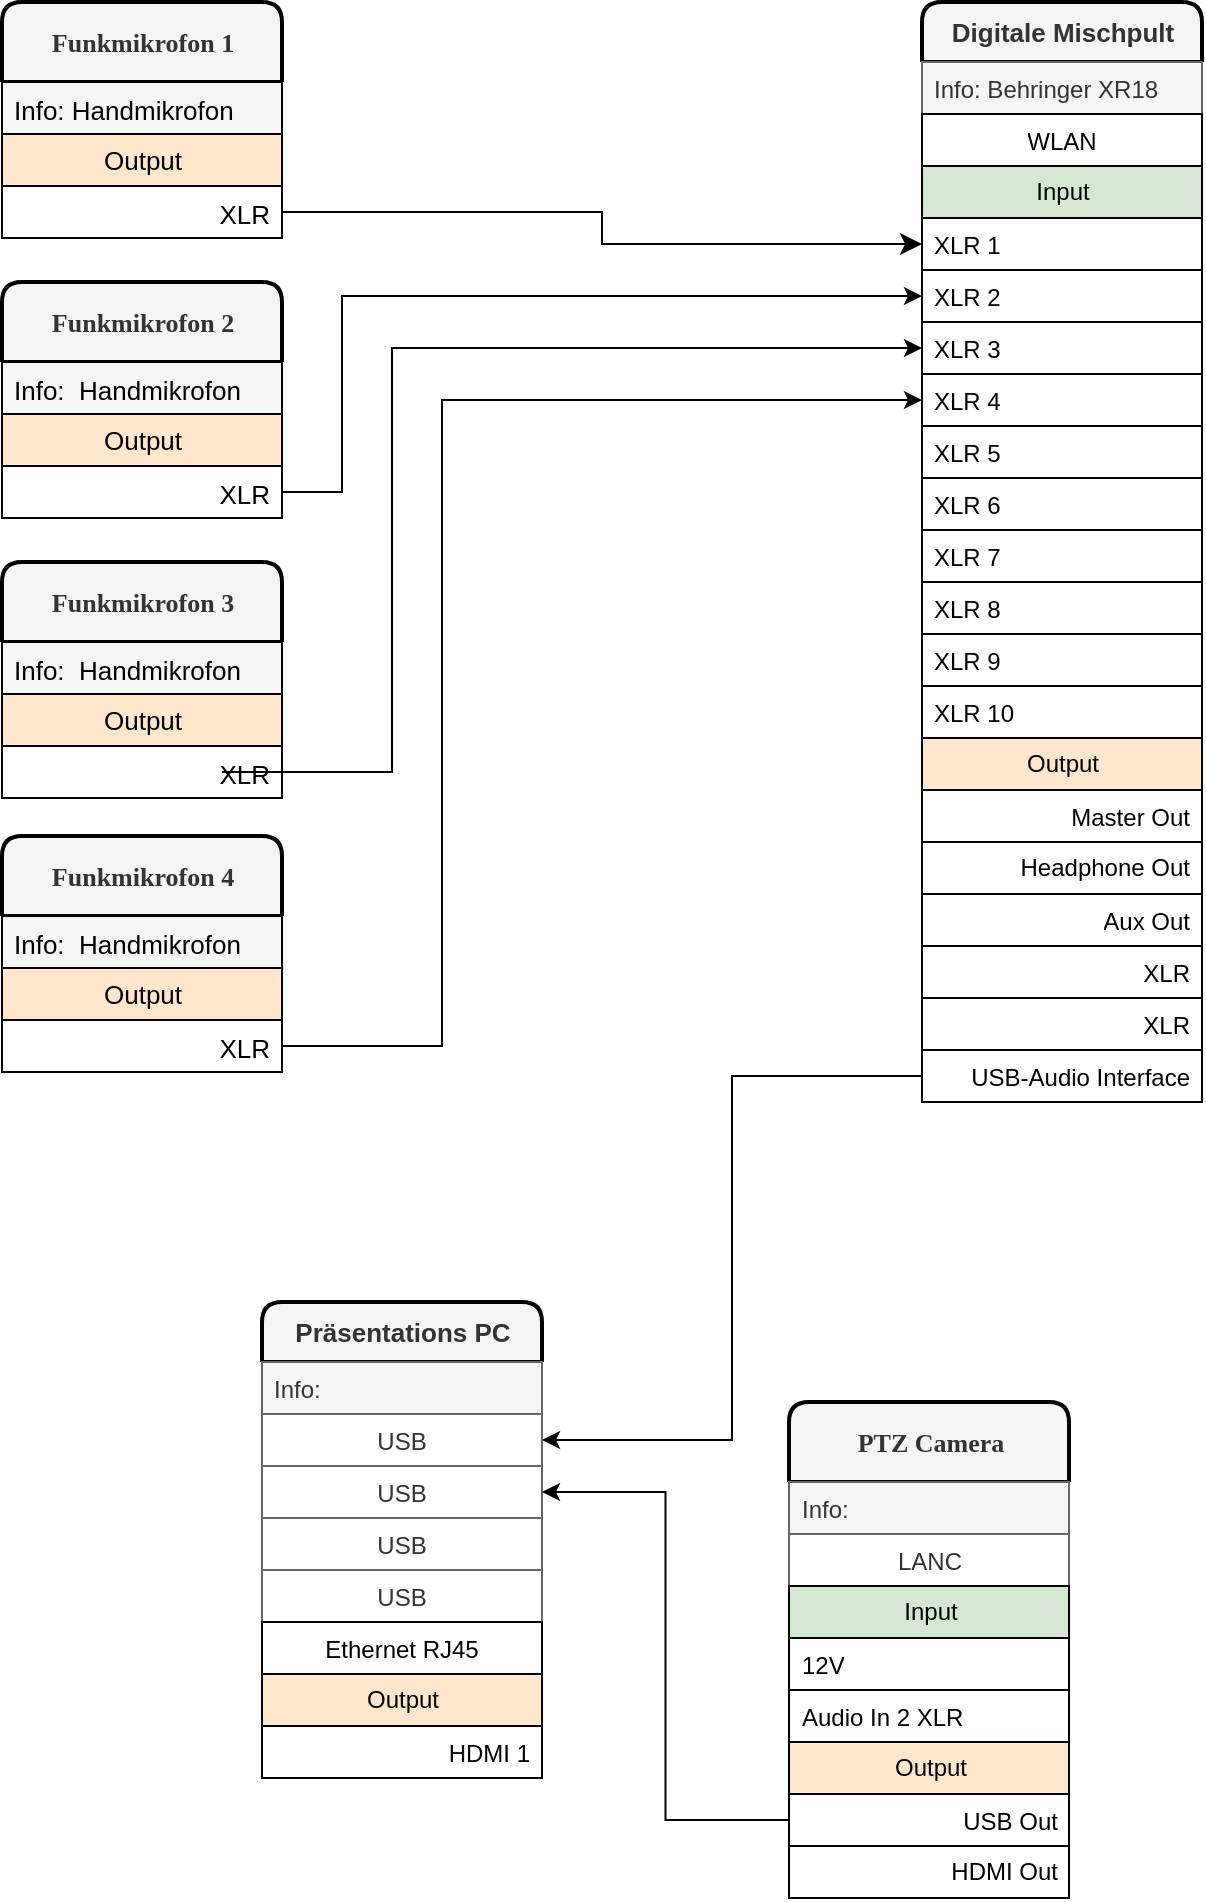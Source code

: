 <mxfile version="28.2.5">
  <diagram name="Seite-1" id="I-NS7XWvegXRFRTkPJul">
    <mxGraphModel dx="1412" dy="671" grid="1" gridSize="10" guides="1" tooltips="1" connect="1" arrows="1" fold="1" page="1" pageScale="1" pageWidth="827" pageHeight="1169" math="0" shadow="0">
      <root>
        <mxCell id="0" />
        <mxCell id="1" parent="0" />
        <UserObject label="PTZ Camera" tags="Source" id="bDlDpfsN9XnELD97aNE6-1">
          <mxCell style="swimlane;fontStyle=1;childLayout=stackLayout;horizontal=1;startSize=40;horizontalStack=0;resizeParent=1;resizeParentMax=0;resizeLast=0;collapsible=1;marginBottom=0;html=1;fontSize=13;points=[];rounded=1;swimlaneLine=1;fillColor=#f5f5f5;fontColor=#333333;strokeColor=default;strokeWidth=2;swimlaneBody=0;fontFamily=Verdana;absoluteArcSize=1;arcSize=20;" parent="1" vertex="1">
            <mxGeometry x="413.5" y="750" width="140" height="248" as="geometry">
              <mxRectangle x="-1500" y="85" width="120" height="40" as="alternateBounds" />
            </mxGeometry>
          </mxCell>
        </UserObject>
        <UserObject label="Info:" tags="" id="bDlDpfsN9XnELD97aNE6-2">
          <mxCell style="text;strokeColor=#666666;fillColor=#f5f5f5;align=left;verticalAlign=top;spacingLeft=4;spacingRight=4;overflow=hidden;rotatable=0;points=[[0,0.5],[1,0.5]];portConstraint=eastwest;whiteSpace=wrap;html=1;fontColor=#333333;" parent="bDlDpfsN9XnELD97aNE6-1" vertex="1">
            <mxGeometry y="40" width="140" height="26" as="geometry" />
          </mxCell>
        </UserObject>
        <UserObject label="LANC" tags="" id="bDlDpfsN9XnELD97aNE6-3">
          <mxCell style="text;strokeColor=#666666;fillColor=default;align=center;verticalAlign=top;spacingLeft=4;spacingRight=4;overflow=hidden;rotatable=0;points=[[0,0.5],[1,0.5]];portConstraint=eastwest;whiteSpace=wrap;html=1;fontColor=#333333;" parent="bDlDpfsN9XnELD97aNE6-1" vertex="1">
            <mxGeometry y="66" width="140" height="26" as="geometry" />
          </mxCell>
        </UserObject>
        <UserObject label="Input" tags="" id="bDlDpfsN9XnELD97aNE6-6">
          <mxCell style="swimlane;fontStyle=0;childLayout=stackLayout;horizontal=1;startSize=26;fillColor=#d5e8d4;horizontalStack=0;resizeParent=1;resizeParentMax=0;resizeLast=0;collapsible=1;marginBottom=0;html=1;rounded=0;swimlaneFillColor=default;points=[];strokeColor=default;separatorColor=none;noLabel=0;portConstraintRotation=0;part=0;metaEdit=0;treeFolding=0;enumerate=0;glass=0;shadow=0;fillStyle=auto;" parent="bDlDpfsN9XnELD97aNE6-1" vertex="1">
            <mxGeometry y="92" width="140" height="78" as="geometry">
              <mxRectangle y="134" width="170" height="30" as="alternateBounds" />
            </mxGeometry>
          </mxCell>
        </UserObject>
        <UserObject label="12V" tags="" id="bDlDpfsN9XnELD97aNE6-7">
          <mxCell style="text;strokeColor=default;fillColor=none;align=left;verticalAlign=top;spacingLeft=4;spacingRight=4;overflow=hidden;rotatable=0;points=[[0,0.5],[1,0.5]];portConstraint=eastwest;whiteSpace=wrap;html=1;" parent="bDlDpfsN9XnELD97aNE6-6" vertex="1">
            <mxGeometry y="26" width="140" height="26" as="geometry" />
          </mxCell>
        </UserObject>
        <UserObject label="Audio In 2 XLR" tags="" id="bDlDpfsN9XnELD97aNE6-8">
          <mxCell style="text;strokeColor=default;fillColor=none;align=left;verticalAlign=top;spacingLeft=4;spacingRight=4;overflow=hidden;rotatable=0;points=[[0,0.5],[1,0.5]];portConstraint=eastwest;whiteSpace=wrap;html=1;" parent="bDlDpfsN9XnELD97aNE6-6" vertex="1">
            <mxGeometry y="52" width="140" height="26" as="geometry" />
          </mxCell>
        </UserObject>
        <object label="Output" tags="" id="bDlDpfsN9XnELD97aNE6-9">
          <mxCell style="swimlane;fontStyle=0;childLayout=stackLayout;horizontal=1;startSize=26;fillColor=#ffe6cc;horizontalStack=0;resizeParent=1;resizeParentMax=0;resizeLast=0;collapsible=1;marginBottom=0;html=1;strokeColor=default;rounded=0;swimlaneFillColor=default;connectable=0;" parent="bDlDpfsN9XnELD97aNE6-1" vertex="1">
            <mxGeometry y="170" width="140" height="78" as="geometry">
              <mxRectangle y="212" width="170" height="30" as="alternateBounds" />
            </mxGeometry>
          </mxCell>
        </object>
        <UserObject label="USB Out" tags="" id="bDlDpfsN9XnELD97aNE6-10">
          <mxCell style="text;strokeColor=default;fillColor=none;align=right;verticalAlign=top;spacingLeft=4;spacingRight=4;overflow=hidden;rotatable=0;points=[[0,0.5],[1,0.5]];portConstraint=eastwest;whiteSpace=wrap;html=1;" parent="bDlDpfsN9XnELD97aNE6-9" vertex="1">
            <mxGeometry y="26" width="140" height="26" as="geometry" />
          </mxCell>
        </UserObject>
        <UserObject label="HDMI Out" tags="" id="bDlDpfsN9XnELD97aNE6-11">
          <mxCell style="text;strokeColor=default;fillColor=none;align=right;verticalAlign=middle;spacingLeft=4;spacingRight=4;overflow=hidden;rotatable=0;points=[[0,0.5],[1,0.5]];portConstraint=eastwest;whiteSpace=wrap;html=1;labelBackgroundColor=none;labelPosition=center;verticalLabelPosition=middle;rounded=0;" parent="bDlDpfsN9XnELD97aNE6-9" vertex="1">
            <mxGeometry y="52" width="140" height="26" as="geometry" />
          </mxCell>
        </UserObject>
        <UserObject label="&lt;div&gt;Präsentations PC&lt;/div&gt;" tags="Source Destination" Type="Computer" Manufacturer="Generic" id="bDlDpfsN9XnELD97aNE6-12">
          <mxCell style="swimlane;fontStyle=1;childLayout=stackLayout;horizontal=1;startSize=30;fillColor=#f5f5f5;horizontalStack=0;resizeParent=1;resizeParentMax=0;resizeLast=0;collapsible=1;marginBottom=0;html=1;fontSize=13;points=[];strokeColor=default;rounded=1;fontColor=#333333;strokeWidth=2;arcSize=20;absoluteArcSize=1;swimlaneBody=0;" parent="1" vertex="1">
            <mxGeometry x="150" y="700" width="140" height="238" as="geometry">
              <mxRectangle x="380" y="243" width="120" height="40" as="alternateBounds" />
            </mxGeometry>
          </mxCell>
        </UserObject>
        <UserObject label="Info:" tags="" id="bDlDpfsN9XnELD97aNE6-13">
          <mxCell style="text;strokeColor=#666666;fillColor=#f5f5f5;align=left;verticalAlign=top;spacingLeft=4;spacingRight=4;overflow=hidden;rotatable=0;points=[[0,0.5],[1,0.5]];portConstraint=eastwest;whiteSpace=wrap;html=1;fontColor=#333333;" parent="bDlDpfsN9XnELD97aNE6-12" vertex="1">
            <mxGeometry y="30" width="140" height="26" as="geometry" />
          </mxCell>
        </UserObject>
        <UserObject label="USB&lt;div&gt;&lt;br&gt;&lt;/div&gt;" tags="" id="bDlDpfsN9XnELD97aNE6-14">
          <mxCell style="text;strokeColor=#666666;fillColor=default;align=center;verticalAlign=top;spacingLeft=4;spacingRight=4;overflow=hidden;rotatable=0;points=[[0,0.5],[1,0.5]];portConstraint=eastwest;whiteSpace=wrap;html=1;fontColor=#333333;labelBorderColor=none;" parent="bDlDpfsN9XnELD97aNE6-12" vertex="1">
            <mxGeometry y="56" width="140" height="26" as="geometry" />
          </mxCell>
        </UserObject>
        <UserObject label="USB" tags="" id="bDlDpfsN9XnELD97aNE6-15">
          <mxCell style="text;strokeColor=#666666;fillColor=default;align=center;verticalAlign=top;spacingLeft=4;spacingRight=4;overflow=hidden;rotatable=0;points=[[0,0.5],[1,0.5]];portConstraint=eastwest;whiteSpace=wrap;html=1;fontColor=#333333;labelBorderColor=none;" parent="bDlDpfsN9XnELD97aNE6-12" vertex="1">
            <mxGeometry y="82" width="140" height="26" as="geometry" />
          </mxCell>
        </UserObject>
        <UserObject label="USB" tags="" id="bDlDpfsN9XnELD97aNE6-16">
          <mxCell style="text;strokeColor=#666666;fillColor=default;align=center;verticalAlign=top;spacingLeft=4;spacingRight=4;overflow=hidden;rotatable=0;points=[[0,0.5],[1,0.5]];portConstraint=eastwest;whiteSpace=wrap;html=1;fontColor=#333333;labelBorderColor=none;" parent="bDlDpfsN9XnELD97aNE6-12" vertex="1">
            <mxGeometry y="108" width="140" height="26" as="geometry" />
          </mxCell>
        </UserObject>
        <UserObject label="USB" tags="" id="bDlDpfsN9XnELD97aNE6-17">
          <mxCell style="text;strokeColor=#666666;fillColor=default;align=center;verticalAlign=top;spacingLeft=4;spacingRight=4;overflow=hidden;rotatable=0;points=[[0,0.5],[1,0.5]];portConstraint=eastwest;whiteSpace=wrap;html=1;fontColor=#333333;labelBorderColor=none;" parent="bDlDpfsN9XnELD97aNE6-12" vertex="1">
            <mxGeometry y="134" width="140" height="26" as="geometry" />
          </mxCell>
        </UserObject>
        <UserObject label="Ethernet RJ45" tags="" id="bDlDpfsN9XnELD97aNE6-18">
          <mxCell style="text;strokeColor=default;fillColor=default;align=center;verticalAlign=top;spacingLeft=4;spacingRight=4;overflow=hidden;rotatable=0;points=[[0,0.5],[1,0.5]];portConstraint=eastwest;whiteSpace=wrap;html=1;labelBorderColor=none;rounded=0;glass=0;part=0;" parent="bDlDpfsN9XnELD97aNE6-12" vertex="1">
            <mxGeometry y="160" width="140" height="26" as="geometry" />
          </mxCell>
        </UserObject>
        <UserObject label="Output" tags="" id="bDlDpfsN9XnELD97aNE6-19">
          <mxCell style="swimlane;fontStyle=0;childLayout=stackLayout;horizontal=1;startSize=26;fillColor=#ffe6cc;horizontalStack=0;resizeParent=1;resizeParentMax=0;resizeLast=0;collapsible=1;marginBottom=0;html=1;strokeColor=default;rounded=0;swimlaneFillColor=default;connectable=0;" parent="bDlDpfsN9XnELD97aNE6-12" vertex="1">
            <mxGeometry y="186" width="140" height="52" as="geometry">
              <mxRectangle y="238" width="140" height="30" as="alternateBounds" />
            </mxGeometry>
          </mxCell>
        </UserObject>
        <UserObject label="HDMI 1" tags="" id="bDlDpfsN9XnELD97aNE6-20">
          <mxCell style="text;strokeColor=default;fillColor=none;align=right;verticalAlign=top;spacingLeft=4;spacingRight=4;overflow=hidden;rotatable=0;points=[[0,0.5],[1,0.5]];portConstraint=eastwest;whiteSpace=wrap;html=1;" parent="bDlDpfsN9XnELD97aNE6-19" vertex="1">
            <mxGeometry y="26" width="140" height="26" as="geometry" />
          </mxCell>
        </UserObject>
        <UserObject label="Funkmikrofon 1" tags="Source Transmission" id="bDlDpfsN9XnELD97aNE6-22">
          <mxCell style="swimlane;fontStyle=1;childLayout=stackLayout;horizontal=1;startSize=40;fillColor=#f5f5f5;horizontalStack=0;resizeParent=1;resizeParentMax=0;resizeLast=0;collapsible=1;marginBottom=0;html=1;fontSize=13;points=[];strokeColor=default;rounded=1;align=center;verticalAlign=middle;fontFamily=Verdana;fontColor=#333333;strokeWidth=2;swimlaneBody=0;absoluteArcSize=1;arcSize=20;" parent="1" vertex="1">
            <mxGeometry x="20" y="50" width="140" height="118" as="geometry">
              <mxRectangle x="380" y="243" width="120" height="40" as="alternateBounds" />
            </mxGeometry>
          </mxCell>
        </UserObject>
        <UserObject label="Info: Handmikrofon" tags="" id="bDlDpfsN9XnELD97aNE6-23">
          <mxCell style="text;strokeColor=default;fillColor=#f5f5f5;align=left;verticalAlign=top;spacingLeft=4;spacingRight=4;overflow=hidden;rotatable=0;points=[[0,0.5],[1,0.5]];portConstraint=eastwest;whiteSpace=wrap;html=1;fontColor=default;fontFamily=Helvetica;fontSize=13;fontStyle=0;" parent="bDlDpfsN9XnELD97aNE6-22" vertex="1">
            <mxGeometry y="40" width="140" height="26" as="geometry" />
          </mxCell>
        </UserObject>
        <UserObject label="Output" tags="" id="bDlDpfsN9XnELD97aNE6-24">
          <mxCell style="swimlane;fontStyle=0;childLayout=stackLayout;horizontal=1;startSize=26;fillColor=#ffe6cc;horizontalStack=0;resizeParent=1;resizeParentMax=0;resizeLast=0;collapsible=1;marginBottom=0;html=1;strokeColor=default;rounded=0;swimlaneFillColor=default;connectable=0;align=center;verticalAlign=middle;fontFamily=Helvetica;fontSize=13;" parent="bDlDpfsN9XnELD97aNE6-22" vertex="1">
            <mxGeometry y="66" width="140" height="52" as="geometry">
              <mxRectangle y="238" width="140" height="30" as="alternateBounds" />
            </mxGeometry>
          </mxCell>
        </UserObject>
        <UserObject label="XLR" tags="" id="bDlDpfsN9XnELD97aNE6-25">
          <mxCell style="text;strokeColor=default;fillColor=none;align=right;verticalAlign=top;spacingLeft=4;spacingRight=4;overflow=hidden;rotatable=0;points=[[0,0.5],[1,0.5]];portConstraint=eastwest;whiteSpace=wrap;html=1;fontFamily=Helvetica;fontSize=13;fontColor=default;fontStyle=0;" parent="bDlDpfsN9XnELD97aNE6-24" vertex="1">
            <mxGeometry y="26" width="140" height="26" as="geometry" />
          </mxCell>
        </UserObject>
        <UserObject label="Funkmikrofon 2" tags="Source Transmission" id="bDlDpfsN9XnELD97aNE6-26">
          <mxCell style="swimlane;fontStyle=1;childLayout=stackLayout;horizontal=1;startSize=40;fillColor=#f5f5f5;horizontalStack=0;resizeParent=1;resizeParentMax=0;resizeLast=0;collapsible=1;marginBottom=0;html=1;fontSize=13;points=[];strokeColor=default;rounded=1;align=center;verticalAlign=middle;fontFamily=Verdana;fontColor=#333333;strokeWidth=2;swimlaneBody=0;absoluteArcSize=1;arcSize=20;" parent="1" vertex="1">
            <mxGeometry x="20" y="190" width="140" height="118" as="geometry">
              <mxRectangle x="380" y="243" width="120" height="40" as="alternateBounds" />
            </mxGeometry>
          </mxCell>
        </UserObject>
        <UserObject label="Info:&amp;nbsp; Handmikrofon" tags="" id="bDlDpfsN9XnELD97aNE6-27">
          <mxCell style="text;strokeColor=default;fillColor=#f5f5f5;align=left;verticalAlign=top;spacingLeft=4;spacingRight=4;overflow=hidden;rotatable=0;points=[[0,0.5],[1,0.5]];portConstraint=eastwest;whiteSpace=wrap;html=1;fontColor=default;fontFamily=Helvetica;fontSize=13;fontStyle=0;" parent="bDlDpfsN9XnELD97aNE6-26" vertex="1">
            <mxGeometry y="40" width="140" height="26" as="geometry" />
          </mxCell>
        </UserObject>
        <UserObject label="Output" tags="" id="bDlDpfsN9XnELD97aNE6-28">
          <mxCell style="swimlane;fontStyle=0;childLayout=stackLayout;horizontal=1;startSize=26;fillColor=#ffe6cc;horizontalStack=0;resizeParent=1;resizeParentMax=0;resizeLast=0;collapsible=1;marginBottom=0;html=1;strokeColor=default;rounded=0;swimlaneFillColor=default;connectable=0;align=center;verticalAlign=middle;fontFamily=Helvetica;fontSize=13;" parent="bDlDpfsN9XnELD97aNE6-26" vertex="1">
            <mxGeometry y="66" width="140" height="52" as="geometry">
              <mxRectangle y="238" width="140" height="30" as="alternateBounds" />
            </mxGeometry>
          </mxCell>
        </UserObject>
        <UserObject label="XLR" tags="" id="bDlDpfsN9XnELD97aNE6-29">
          <mxCell style="text;strokeColor=default;fillColor=none;align=right;verticalAlign=top;spacingLeft=4;spacingRight=4;overflow=hidden;rotatable=0;points=[[0,0.5],[1,0.5]];portConstraint=eastwest;whiteSpace=wrap;html=1;fontFamily=Helvetica;fontSize=13;fontColor=default;fontStyle=0;" parent="bDlDpfsN9XnELD97aNE6-28" vertex="1">
            <mxGeometry y="26" width="140" height="26" as="geometry" />
          </mxCell>
        </UserObject>
        <UserObject label="Funkmikrofon 3" tags="Source Transmission" id="bDlDpfsN9XnELD97aNE6-30">
          <mxCell style="swimlane;fontStyle=1;childLayout=stackLayout;horizontal=1;startSize=40;fillColor=#f5f5f5;horizontalStack=0;resizeParent=1;resizeParentMax=0;resizeLast=0;collapsible=1;marginBottom=0;html=1;fontSize=13;points=[];strokeColor=default;rounded=1;align=center;verticalAlign=middle;fontFamily=Verdana;fontColor=#333333;strokeWidth=2;swimlaneBody=0;absoluteArcSize=1;arcSize=20;" parent="1" vertex="1">
            <mxGeometry x="20" y="330" width="140" height="118" as="geometry">
              <mxRectangle x="380" y="243" width="120" height="40" as="alternateBounds" />
            </mxGeometry>
          </mxCell>
        </UserObject>
        <UserObject label="Info:&amp;nbsp; Handmikrofon" tags="" id="bDlDpfsN9XnELD97aNE6-31">
          <mxCell style="text;strokeColor=default;fillColor=#f5f5f5;align=left;verticalAlign=top;spacingLeft=4;spacingRight=4;overflow=hidden;rotatable=0;points=[[0,0.5],[1,0.5]];portConstraint=eastwest;whiteSpace=wrap;html=1;fontColor=default;fontFamily=Helvetica;fontSize=13;fontStyle=0;" parent="bDlDpfsN9XnELD97aNE6-30" vertex="1">
            <mxGeometry y="40" width="140" height="26" as="geometry" />
          </mxCell>
        </UserObject>
        <UserObject label="Output" tags="" id="bDlDpfsN9XnELD97aNE6-32">
          <mxCell style="swimlane;fontStyle=0;childLayout=stackLayout;horizontal=1;startSize=26;fillColor=#ffe6cc;horizontalStack=0;resizeParent=1;resizeParentMax=0;resizeLast=0;collapsible=1;marginBottom=0;html=1;strokeColor=default;rounded=0;swimlaneFillColor=default;connectable=0;align=center;verticalAlign=middle;fontFamily=Helvetica;fontSize=13;" parent="bDlDpfsN9XnELD97aNE6-30" vertex="1">
            <mxGeometry y="66" width="140" height="52" as="geometry">
              <mxRectangle y="238" width="140" height="30" as="alternateBounds" />
            </mxGeometry>
          </mxCell>
        </UserObject>
        <UserObject label="XLR" tags="" id="bDlDpfsN9XnELD97aNE6-33">
          <mxCell style="text;strokeColor=default;fillColor=none;align=right;verticalAlign=top;spacingLeft=4;spacingRight=4;overflow=hidden;rotatable=0;points=[[0,0.5],[1,0.5]];portConstraint=eastwest;whiteSpace=wrap;html=1;fontFamily=Helvetica;fontSize=13;fontColor=default;fontStyle=0;" parent="bDlDpfsN9XnELD97aNE6-32" vertex="1">
            <mxGeometry y="26" width="140" height="26" as="geometry" />
          </mxCell>
        </UserObject>
        <UserObject label="Funkmikrofon 4" tags="Source Transmission" id="bDlDpfsN9XnELD97aNE6-34">
          <mxCell style="swimlane;fontStyle=1;childLayout=stackLayout;horizontal=1;startSize=40;fillColor=#f5f5f5;horizontalStack=0;resizeParent=1;resizeParentMax=0;resizeLast=0;collapsible=1;marginBottom=0;html=1;fontSize=13;points=[];strokeColor=default;rounded=1;align=center;verticalAlign=middle;fontFamily=Verdana;fontColor=#333333;strokeWidth=2;swimlaneBody=0;absoluteArcSize=1;arcSize=20;" parent="1" vertex="1">
            <mxGeometry x="20" y="467" width="140" height="118" as="geometry">
              <mxRectangle x="380" y="243" width="120" height="40" as="alternateBounds" />
            </mxGeometry>
          </mxCell>
        </UserObject>
        <UserObject label="Info:&amp;nbsp; Handmikrofon" tags="" id="bDlDpfsN9XnELD97aNE6-35">
          <mxCell style="text;strokeColor=default;fillColor=#f5f5f5;align=left;verticalAlign=top;spacingLeft=4;spacingRight=4;overflow=hidden;rotatable=0;points=[[0,0.5],[1,0.5]];portConstraint=eastwest;whiteSpace=wrap;html=1;fontColor=default;fontFamily=Helvetica;fontSize=13;fontStyle=0;" parent="bDlDpfsN9XnELD97aNE6-34" vertex="1">
            <mxGeometry y="40" width="140" height="26" as="geometry" />
          </mxCell>
        </UserObject>
        <UserObject label="Output" tags="" id="bDlDpfsN9XnELD97aNE6-36">
          <mxCell style="swimlane;fontStyle=0;childLayout=stackLayout;horizontal=1;startSize=26;fillColor=#ffe6cc;horizontalStack=0;resizeParent=1;resizeParentMax=0;resizeLast=0;collapsible=1;marginBottom=0;html=1;strokeColor=default;rounded=0;swimlaneFillColor=default;connectable=0;align=center;verticalAlign=middle;fontFamily=Helvetica;fontSize=13;" parent="bDlDpfsN9XnELD97aNE6-34" vertex="1">
            <mxGeometry y="66" width="140" height="52" as="geometry">
              <mxRectangle y="238" width="140" height="30" as="alternateBounds" />
            </mxGeometry>
          </mxCell>
        </UserObject>
        <UserObject label="XLR" tags="" id="bDlDpfsN9XnELD97aNE6-37">
          <mxCell style="text;strokeColor=default;fillColor=none;align=right;verticalAlign=top;spacingLeft=4;spacingRight=4;overflow=hidden;rotatable=0;points=[[0,0.5],[1,0.5]];portConstraint=eastwest;whiteSpace=wrap;html=1;fontFamily=Helvetica;fontSize=13;fontColor=default;fontStyle=0;" parent="bDlDpfsN9XnELD97aNE6-36" vertex="1">
            <mxGeometry y="26" width="140" height="26" as="geometry" />
          </mxCell>
        </UserObject>
        <UserObject label="Digitale Mischpult" tags="Destination Source" id="bDlDpfsN9XnELD97aNE6-38">
          <mxCell style="swimlane;fontStyle=1;childLayout=stackLayout;horizontal=1;startSize=30;fillColor=#f5f5f5;horizontalStack=0;resizeParent=1;resizeParentMax=0;resizeLast=0;collapsible=1;marginBottom=0;html=1;fontSize=13;points=[];strokeColor=default;rounded=1;fontColor=#333333;strokeWidth=2;arcSize=20;absoluteArcSize=1;swimlaneBody=0;" parent="1" vertex="1">
            <mxGeometry x="480" y="50" width="140" height="550" as="geometry">
              <mxRectangle x="380" y="243" width="120" height="40" as="alternateBounds" />
            </mxGeometry>
          </mxCell>
        </UserObject>
        <UserObject label="Info: Behringer XR18" tags="" id="bDlDpfsN9XnELD97aNE6-39">
          <mxCell style="text;strokeColor=#666666;fillColor=#f5f5f5;align=left;verticalAlign=top;spacingLeft=4;spacingRight=4;overflow=hidden;rotatable=0;points=[[0,0.5],[1,0.5]];portConstraint=eastwest;whiteSpace=wrap;html=1;fontColor=#333333;" parent="bDlDpfsN9XnELD97aNE6-38" vertex="1">
            <mxGeometry y="30" width="140" height="26" as="geometry" />
          </mxCell>
        </UserObject>
        <UserObject label="WLAN" tags="" id="bDlDpfsN9XnELD97aNE6-40">
          <mxCell style="text;strokeColor=default;fillColor=default;align=center;verticalAlign=top;spacingLeft=4;spacingRight=4;overflow=hidden;rotatable=0;points=[[0,0.5],[1,0.5]];portConstraint=eastwest;whiteSpace=wrap;html=1;labelBorderColor=none;rounded=0;glass=0;part=0;" parent="bDlDpfsN9XnELD97aNE6-38" vertex="1">
            <mxGeometry y="56" width="140" height="26" as="geometry" />
          </mxCell>
        </UserObject>
        <UserObject label="Input" tags="" id="bDlDpfsN9XnELD97aNE6-43">
          <mxCell style="swimlane;fontStyle=0;childLayout=stackLayout;horizontal=1;startSize=26;fillColor=#d5e8d4;horizontalStack=0;resizeParent=1;resizeParentMax=0;resizeLast=0;collapsible=1;marginBottom=0;html=1;rounded=0;swimlaneFillColor=default;points=[];strokeColor=default;" parent="bDlDpfsN9XnELD97aNE6-38" vertex="1">
            <mxGeometry y="82" width="140" height="286" as="geometry">
              <mxRectangle y="82" width="140" height="30" as="alternateBounds" />
            </mxGeometry>
          </mxCell>
        </UserObject>
        <UserObject label="XLR 1" tags="" id="bDlDpfsN9XnELD97aNE6-44">
          <mxCell style="text;strokeColor=default;fillColor=none;align=left;verticalAlign=top;spacingLeft=4;spacingRight=4;overflow=hidden;rotatable=0;points=[[0,0.5],[1,0.5]];portConstraint=eastwest;whiteSpace=wrap;html=1;" parent="bDlDpfsN9XnELD97aNE6-43" vertex="1">
            <mxGeometry y="26" width="140" height="26" as="geometry" />
          </mxCell>
        </UserObject>
        <UserObject label="XLR 2" tags="" id="bDlDpfsN9XnELD97aNE6-45">
          <mxCell style="text;strokeColor=default;fillColor=none;align=left;verticalAlign=top;spacingLeft=4;spacingRight=4;overflow=hidden;rotatable=0;points=[[0,0.5],[1,0.5]];portConstraint=eastwest;whiteSpace=wrap;html=1;" parent="bDlDpfsN9XnELD97aNE6-43" vertex="1">
            <mxGeometry y="52" width="140" height="26" as="geometry" />
          </mxCell>
        </UserObject>
        <UserObject label="XLR 3" tags="" id="bDlDpfsN9XnELD97aNE6-46">
          <mxCell style="text;strokeColor=default;fillColor=none;align=left;verticalAlign=top;spacingLeft=4;spacingRight=4;overflow=hidden;rotatable=0;points=[[0,0.5],[1,0.5]];portConstraint=eastwest;whiteSpace=wrap;html=1;" parent="bDlDpfsN9XnELD97aNE6-43" vertex="1">
            <mxGeometry y="78" width="140" height="26" as="geometry" />
          </mxCell>
        </UserObject>
        <UserObject label="XLR 4" tags="" id="bDlDpfsN9XnELD97aNE6-47">
          <mxCell style="text;strokeColor=default;fillColor=none;align=left;verticalAlign=top;spacingLeft=4;spacingRight=4;overflow=hidden;rotatable=0;points=[[0,0.5],[1,0.5]];portConstraint=eastwest;whiteSpace=wrap;html=1;" parent="bDlDpfsN9XnELD97aNE6-43" vertex="1">
            <mxGeometry y="104" width="140" height="26" as="geometry" />
          </mxCell>
        </UserObject>
        <UserObject label="XLR 5" tags="" id="bDlDpfsN9XnELD97aNE6-48">
          <mxCell style="text;strokeColor=default;fillColor=none;align=left;verticalAlign=top;spacingLeft=4;spacingRight=4;overflow=hidden;rotatable=0;points=[[0,0.5],[1,0.5]];portConstraint=eastwest;whiteSpace=wrap;html=1;" parent="bDlDpfsN9XnELD97aNE6-43" vertex="1">
            <mxGeometry y="130" width="140" height="26" as="geometry" />
          </mxCell>
        </UserObject>
        <UserObject label="XLR 6" tags="" id="bDlDpfsN9XnELD97aNE6-49">
          <mxCell style="text;strokeColor=default;fillColor=none;align=left;verticalAlign=top;spacingLeft=4;spacingRight=4;overflow=hidden;rotatable=0;points=[[0,0.5],[1,0.5]];portConstraint=eastwest;whiteSpace=wrap;html=1;" parent="bDlDpfsN9XnELD97aNE6-43" vertex="1">
            <mxGeometry y="156" width="140" height="26" as="geometry" />
          </mxCell>
        </UserObject>
        <UserObject label="XLR 7" tags="" id="bDlDpfsN9XnELD97aNE6-50">
          <mxCell style="text;strokeColor=default;fillColor=none;align=left;verticalAlign=top;spacingLeft=4;spacingRight=4;overflow=hidden;rotatable=0;points=[[0,0.5],[1,0.5]];portConstraint=eastwest;whiteSpace=wrap;html=1;" parent="bDlDpfsN9XnELD97aNE6-43" vertex="1">
            <mxGeometry y="182" width="140" height="26" as="geometry" />
          </mxCell>
        </UserObject>
        <UserObject label="XLR 8" tags="" id="bDlDpfsN9XnELD97aNE6-58">
          <mxCell style="text;strokeColor=default;fillColor=none;align=left;verticalAlign=top;spacingLeft=4;spacingRight=4;overflow=hidden;rotatable=0;points=[[0,0.5],[1,0.5]];portConstraint=eastwest;whiteSpace=wrap;html=1;" parent="bDlDpfsN9XnELD97aNE6-43" vertex="1">
            <mxGeometry y="208" width="140" height="26" as="geometry" />
          </mxCell>
        </UserObject>
        <UserObject label="XLR 9" tags="" id="bDlDpfsN9XnELD97aNE6-59">
          <mxCell style="text;strokeColor=default;fillColor=none;align=left;verticalAlign=top;spacingLeft=4;spacingRight=4;overflow=hidden;rotatable=0;points=[[0,0.5],[1,0.5]];portConstraint=eastwest;whiteSpace=wrap;html=1;" parent="bDlDpfsN9XnELD97aNE6-43" vertex="1">
            <mxGeometry y="234" width="140" height="26" as="geometry" />
          </mxCell>
        </UserObject>
        <UserObject label="XLR 10" tags="" id="bDlDpfsN9XnELD97aNE6-60">
          <mxCell style="text;strokeColor=default;fillColor=none;align=left;verticalAlign=top;spacingLeft=4;spacingRight=4;overflow=hidden;rotatable=0;points=[[0,0.5],[1,0.5]];portConstraint=eastwest;whiteSpace=wrap;html=1;" parent="bDlDpfsN9XnELD97aNE6-43" vertex="1">
            <mxGeometry y="260" width="140" height="26" as="geometry" />
          </mxCell>
        </UserObject>
        <UserObject label="Output" tags="" id="bDlDpfsN9XnELD97aNE6-51">
          <mxCell style="swimlane;fontStyle=0;childLayout=stackLayout;horizontal=1;startSize=26;fillColor=#ffe6cc;horizontalStack=0;resizeParent=1;resizeParentMax=0;resizeLast=0;collapsible=1;marginBottom=0;html=1;strokeColor=default;rounded=0;swimlaneFillColor=default;connectable=0;" parent="bDlDpfsN9XnELD97aNE6-38" vertex="1">
            <mxGeometry y="368" width="140" height="182" as="geometry">
              <mxRectangle y="238" width="140" height="30" as="alternateBounds" />
            </mxGeometry>
          </mxCell>
        </UserObject>
        <UserObject label="Master Out" tags="" id="bDlDpfsN9XnELD97aNE6-52">
          <mxCell style="text;strokeColor=default;fillColor=none;align=right;verticalAlign=top;spacingLeft=4;spacingRight=4;overflow=hidden;rotatable=0;points=[[0,0.5],[1,0.5]];portConstraint=eastwest;whiteSpace=wrap;html=1;" parent="bDlDpfsN9XnELD97aNE6-51" vertex="1">
            <mxGeometry y="26" width="140" height="26" as="geometry" />
          </mxCell>
        </UserObject>
        <UserObject label="Headphone Out" tags="" id="bDlDpfsN9XnELD97aNE6-53">
          <mxCell style="text;strokeColor=default;fillColor=none;align=right;verticalAlign=middle;spacingLeft=4;spacingRight=4;overflow=hidden;rotatable=0;points=[[0,0.5],[1,0.5]];portConstraint=eastwest;whiteSpace=wrap;html=1;labelBackgroundColor=none;labelPosition=center;verticalLabelPosition=middle;" parent="bDlDpfsN9XnELD97aNE6-51" vertex="1">
            <mxGeometry y="52" width="140" height="26" as="geometry" />
          </mxCell>
        </UserObject>
        <UserObject label="Aux Out" tags="" id="bDlDpfsN9XnELD97aNE6-54">
          <mxCell style="text;strokeColor=default;fillColor=none;align=right;verticalAlign=top;spacingLeft=4;spacingRight=4;overflow=hidden;rotatable=0;points=[[0,0.5],[1,0.5]];portConstraint=eastwest;whiteSpace=wrap;html=1;" parent="bDlDpfsN9XnELD97aNE6-51" vertex="1">
            <mxGeometry y="78" width="140" height="26" as="geometry" />
          </mxCell>
        </UserObject>
        <UserObject label="XLR" tags="" id="bDlDpfsN9XnELD97aNE6-55">
          <mxCell style="text;strokeColor=default;fillColor=none;align=right;verticalAlign=top;spacingLeft=4;spacingRight=4;overflow=hidden;rotatable=0;points=[[0,0.5],[1,0.5]];portConstraint=eastwest;whiteSpace=wrap;html=1;" parent="bDlDpfsN9XnELD97aNE6-51" vertex="1">
            <mxGeometry y="104" width="140" height="26" as="geometry" />
          </mxCell>
        </UserObject>
        <UserObject label="XLR" tags="" id="bDlDpfsN9XnELD97aNE6-56">
          <mxCell style="text;strokeColor=default;fillColor=none;align=right;verticalAlign=top;spacingLeft=4;spacingRight=4;overflow=hidden;rotatable=0;points=[[0,0.5],[1,0.5]];portConstraint=eastwest;whiteSpace=wrap;html=1;" parent="bDlDpfsN9XnELD97aNE6-51" vertex="1">
            <mxGeometry y="130" width="140" height="26" as="geometry" />
          </mxCell>
        </UserObject>
        <UserObject label="USB-Audio Interface" tags="" id="bDlDpfsN9XnELD97aNE6-57">
          <mxCell style="text;strokeColor=default;fillColor=none;align=right;verticalAlign=top;spacingLeft=4;spacingRight=4;overflow=hidden;rotatable=0;points=[[0,0.5],[1,0.5]];portConstraint=eastwest;whiteSpace=wrap;html=1;" parent="bDlDpfsN9XnELD97aNE6-51" vertex="1">
            <mxGeometry y="156" width="140" height="26" as="geometry" />
          </mxCell>
        </UserObject>
        <mxCell id="bDlDpfsN9XnELD97aNE6-69" value="" style="edgeStyle=elbowEdgeStyle;elbow=horizontal;endArrow=classic;html=1;curved=0;rounded=0;endSize=8;startSize=8;exitX=1;exitY=0.5;exitDx=0;exitDy=0;entryX=0;entryY=0.5;entryDx=0;entryDy=0;" parent="1" source="bDlDpfsN9XnELD97aNE6-25" target="bDlDpfsN9XnELD97aNE6-44" edge="1">
          <mxGeometry width="50" height="50" relative="1" as="geometry">
            <mxPoint x="180" y="470" as="sourcePoint" />
            <mxPoint x="230" y="420" as="targetPoint" />
          </mxGeometry>
        </mxCell>
        <mxCell id="bDlDpfsN9XnELD97aNE6-74" style="edgeStyle=orthogonalEdgeStyle;rounded=0;orthogonalLoop=1;jettySize=auto;html=1;exitX=1;exitY=0.5;exitDx=0;exitDy=0;entryX=0;entryY=0.5;entryDx=0;entryDy=0;" parent="1" source="bDlDpfsN9XnELD97aNE6-29" target="bDlDpfsN9XnELD97aNE6-45" edge="1">
          <mxGeometry relative="1" as="geometry">
            <Array as="points">
              <mxPoint x="190" y="295" />
              <mxPoint x="190" y="197" />
            </Array>
          </mxGeometry>
        </mxCell>
        <mxCell id="bDlDpfsN9XnELD97aNE6-75" style="edgeStyle=orthogonalEdgeStyle;rounded=0;orthogonalLoop=1;jettySize=auto;html=1;exitX=1;exitY=0.5;exitDx=0;exitDy=0;" parent="1" target="bDlDpfsN9XnELD97aNE6-46" edge="1">
          <mxGeometry relative="1" as="geometry">
            <mxPoint x="130" y="435" as="sourcePoint" />
            <mxPoint x="300" y="223" as="targetPoint" />
            <Array as="points">
              <mxPoint x="215" y="435" />
              <mxPoint x="215" y="223" />
            </Array>
          </mxGeometry>
        </mxCell>
        <mxCell id="bDlDpfsN9XnELD97aNE6-76" style="edgeStyle=orthogonalEdgeStyle;rounded=0;orthogonalLoop=1;jettySize=auto;html=1;exitX=1;exitY=0.5;exitDx=0;exitDy=0;entryX=0;entryY=0.5;entryDx=0;entryDy=0;" parent="1" source="bDlDpfsN9XnELD97aNE6-37" target="bDlDpfsN9XnELD97aNE6-47" edge="1">
          <mxGeometry relative="1" as="geometry">
            <Array as="points">
              <mxPoint x="240" y="572" />
              <mxPoint x="240" y="249" />
            </Array>
          </mxGeometry>
        </mxCell>
        <mxCell id="c9HAHyEDENJtiafSrorK-1" style="edgeStyle=orthogonalEdgeStyle;rounded=0;orthogonalLoop=1;jettySize=auto;html=1;exitX=0;exitY=0.5;exitDx=0;exitDy=0;" edge="1" parent="1" source="bDlDpfsN9XnELD97aNE6-57" target="bDlDpfsN9XnELD97aNE6-14">
          <mxGeometry relative="1" as="geometry" />
        </mxCell>
        <mxCell id="c9HAHyEDENJtiafSrorK-2" style="edgeStyle=orthogonalEdgeStyle;rounded=0;orthogonalLoop=1;jettySize=auto;html=1;exitX=0;exitY=0.5;exitDx=0;exitDy=0;entryX=1;entryY=0.5;entryDx=0;entryDy=0;" edge="1" parent="1" source="bDlDpfsN9XnELD97aNE6-10" target="bDlDpfsN9XnELD97aNE6-15">
          <mxGeometry relative="1" as="geometry" />
        </mxCell>
      </root>
    </mxGraphModel>
  </diagram>
</mxfile>
